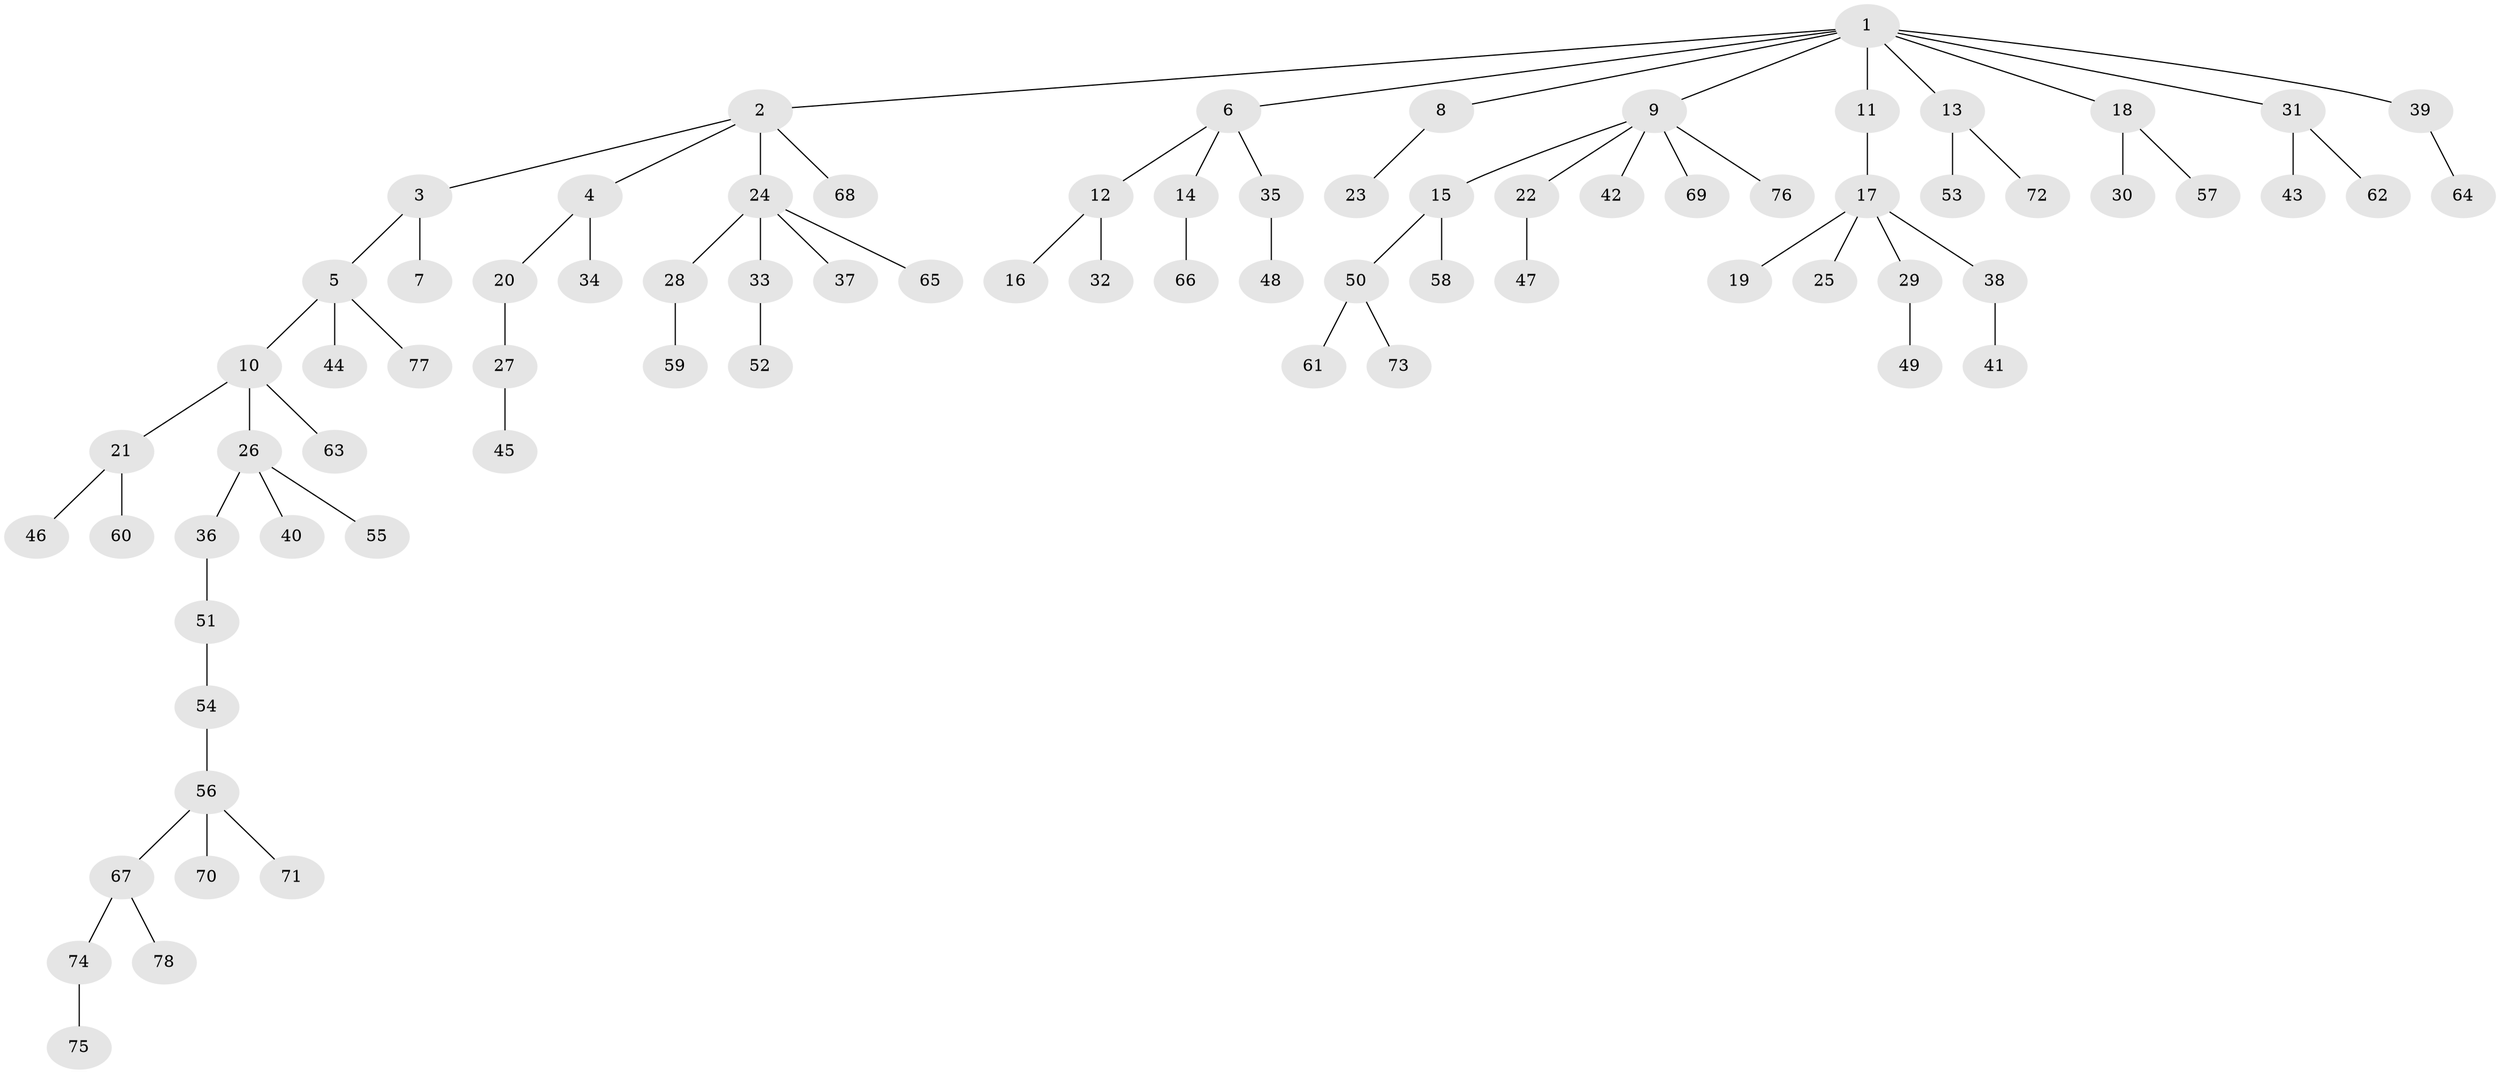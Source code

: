 // Generated by graph-tools (version 1.1) at 2025/36/03/09/25 02:36:43]
// undirected, 78 vertices, 77 edges
graph export_dot {
graph [start="1"]
  node [color=gray90,style=filled];
  1;
  2;
  3;
  4;
  5;
  6;
  7;
  8;
  9;
  10;
  11;
  12;
  13;
  14;
  15;
  16;
  17;
  18;
  19;
  20;
  21;
  22;
  23;
  24;
  25;
  26;
  27;
  28;
  29;
  30;
  31;
  32;
  33;
  34;
  35;
  36;
  37;
  38;
  39;
  40;
  41;
  42;
  43;
  44;
  45;
  46;
  47;
  48;
  49;
  50;
  51;
  52;
  53;
  54;
  55;
  56;
  57;
  58;
  59;
  60;
  61;
  62;
  63;
  64;
  65;
  66;
  67;
  68;
  69;
  70;
  71;
  72;
  73;
  74;
  75;
  76;
  77;
  78;
  1 -- 2;
  1 -- 6;
  1 -- 8;
  1 -- 9;
  1 -- 11;
  1 -- 13;
  1 -- 18;
  1 -- 31;
  1 -- 39;
  2 -- 3;
  2 -- 4;
  2 -- 24;
  2 -- 68;
  3 -- 5;
  3 -- 7;
  4 -- 20;
  4 -- 34;
  5 -- 10;
  5 -- 44;
  5 -- 77;
  6 -- 12;
  6 -- 14;
  6 -- 35;
  8 -- 23;
  9 -- 15;
  9 -- 22;
  9 -- 42;
  9 -- 69;
  9 -- 76;
  10 -- 21;
  10 -- 26;
  10 -- 63;
  11 -- 17;
  12 -- 16;
  12 -- 32;
  13 -- 53;
  13 -- 72;
  14 -- 66;
  15 -- 50;
  15 -- 58;
  17 -- 19;
  17 -- 25;
  17 -- 29;
  17 -- 38;
  18 -- 30;
  18 -- 57;
  20 -- 27;
  21 -- 46;
  21 -- 60;
  22 -- 47;
  24 -- 28;
  24 -- 33;
  24 -- 37;
  24 -- 65;
  26 -- 36;
  26 -- 40;
  26 -- 55;
  27 -- 45;
  28 -- 59;
  29 -- 49;
  31 -- 43;
  31 -- 62;
  33 -- 52;
  35 -- 48;
  36 -- 51;
  38 -- 41;
  39 -- 64;
  50 -- 61;
  50 -- 73;
  51 -- 54;
  54 -- 56;
  56 -- 67;
  56 -- 70;
  56 -- 71;
  67 -- 74;
  67 -- 78;
  74 -- 75;
}
